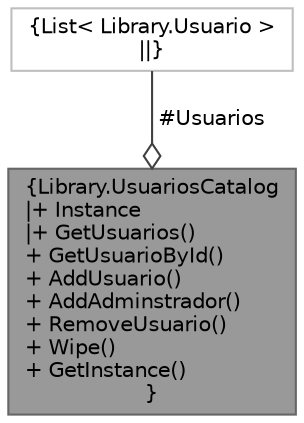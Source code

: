 digraph "Library.UsuariosCatalog"
{
 // INTERACTIVE_SVG=YES
 // LATEX_PDF_SIZE
  bgcolor="transparent";
  edge [fontname=Helvetica,fontsize=10,labelfontname=Helvetica,labelfontsize=10];
  node [fontname=Helvetica,fontsize=10,shape=box,height=0.2,width=0.4];
  Node1 [label="{Library.UsuariosCatalog\n|+ Instance\l|+ GetUsuarios()\l+ GetUsuarioById()\l+ AddUsuario()\l+ AddAdminstrador()\l+ RemoveUsuario()\l+ Wipe()\l+ GetInstance()\l}",height=0.2,width=0.4,color="gray40", fillcolor="grey60", style="filled", fontcolor="black",tooltip="Método para el manejo del catálogo del usuario"];
  Node2 -> Node1 [color="grey25",style="solid",label=" #Usuarios" ,arrowhead="odiamond"];
  Node2 [label="{List\< Library.Usuario \>\n||}",height=0.2,width=0.4,color="grey75", fillcolor="white", style="filled",tooltip=" "];
}
